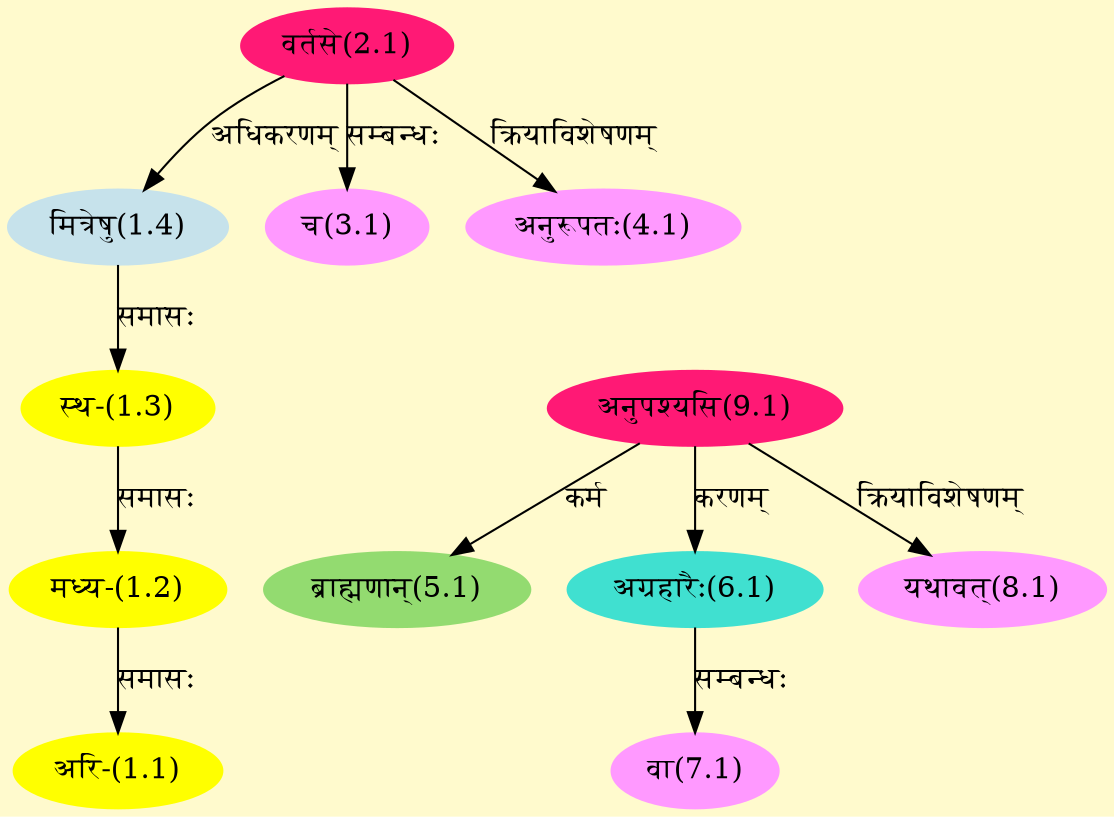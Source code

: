 digraph G{
rankdir=BT;
 compound=true;
 bgcolor="lemonchiffon1";
Node1_1 [style=filled, color="#FFFF00" label = "अरि-(1.1)"]
Node1_2 [style=filled, color="#FFFF00" label = "मध्य-(1.2)"]
Node1_3 [style=filled, color="#FFFF00" label = "स्थ-(1.3)"]
Node1_4 [style=filled, color="#C6E2EB" label = "मित्रेषु(1.4)"]
Node2_1 [style=filled, color="#FF1975" label = "वर्तसे(2.1)"]
Node3_1 [style=filled, color="#FF99FF" label = "च(3.1)"]
Node4_1 [style=filled, color="#FF99FF" label = "अनुरूपतः(4.1)"]
Node5_1 [style=filled, color="#93DB70" label = "ब्राह्मणान्(5.1)"]
Node9_1 [style=filled, color="#FF1975" label = "अनुपश्यसि(9.1)"]
Node6_1 [style=filled, color="#40E0D0" label = "अग्रहारैः(6.1)"]
Node7_1 [style=filled, color="#FF99FF" label = "वा(7.1)"]
Node8_1 [style=filled, color="#FF99FF" label = "यथावत्(8.1)"]
/* Start of Relations section */

Node1_1 -> Node1_2 [  label="समासः"  dir="back" ]
Node1_2 -> Node1_3 [  label="समासः"  dir="back" ]
Node1_3 -> Node1_4 [  label="समासः"  dir="back" ]
Node1_4 -> Node2_1 [  label="अधिकरणम्"  dir="back" ]
Node3_1 -> Node2_1 [  label="सम्बन्धः"  dir="back" ]
Node4_1 -> Node2_1 [  label="क्रियाविशेषणम्"  dir="back" ]
Node5_1 -> Node9_1 [  label="कर्म"  dir="back" ]
Node6_1 -> Node9_1 [  label="करणम्"  dir="back" ]
Node7_1 -> Node6_1 [  label="सम्बन्धः"  dir="back" ]
Node8_1 -> Node9_1 [  label="क्रियाविशेषणम्"  dir="back" ]
}
